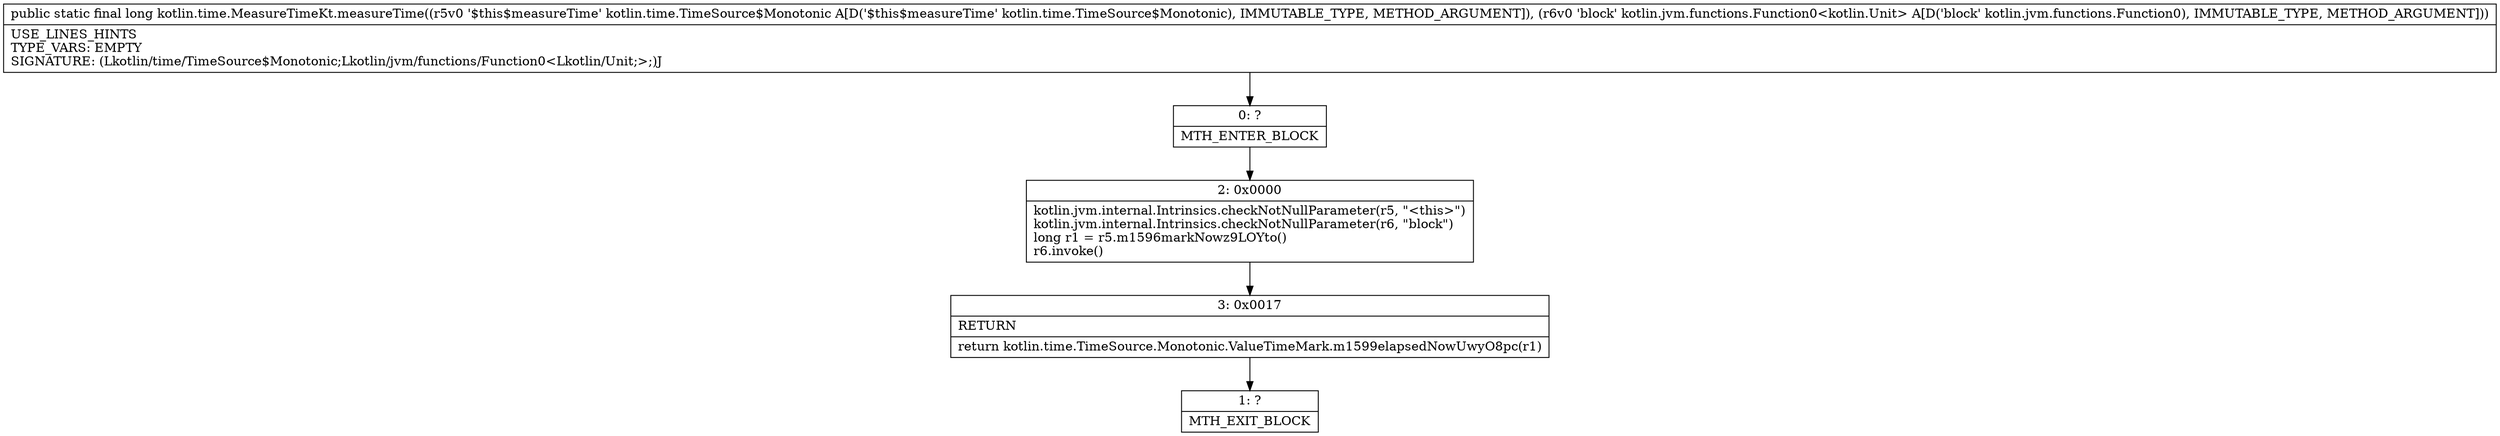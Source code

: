 digraph "CFG forkotlin.time.MeasureTimeKt.measureTime(Lkotlin\/time\/TimeSource$Monotonic;Lkotlin\/jvm\/functions\/Function0;)J" {
Node_0 [shape=record,label="{0\:\ ?|MTH_ENTER_BLOCK\l}"];
Node_2 [shape=record,label="{2\:\ 0x0000|kotlin.jvm.internal.Intrinsics.checkNotNullParameter(r5, \"\<this\>\")\lkotlin.jvm.internal.Intrinsics.checkNotNullParameter(r6, \"block\")\llong r1 = r5.m1596markNowz9LOYto()\lr6.invoke()\l}"];
Node_3 [shape=record,label="{3\:\ 0x0017|RETURN\l|return kotlin.time.TimeSource.Monotonic.ValueTimeMark.m1599elapsedNowUwyO8pc(r1)\l}"];
Node_1 [shape=record,label="{1\:\ ?|MTH_EXIT_BLOCK\l}"];
MethodNode[shape=record,label="{public static final long kotlin.time.MeasureTimeKt.measureTime((r5v0 '$this$measureTime' kotlin.time.TimeSource$Monotonic A[D('$this$measureTime' kotlin.time.TimeSource$Monotonic), IMMUTABLE_TYPE, METHOD_ARGUMENT]), (r6v0 'block' kotlin.jvm.functions.Function0\<kotlin.Unit\> A[D('block' kotlin.jvm.functions.Function0), IMMUTABLE_TYPE, METHOD_ARGUMENT]))  | USE_LINES_HINTS\lTYPE_VARS: EMPTY\lSIGNATURE: (Lkotlin\/time\/TimeSource$Monotonic;Lkotlin\/jvm\/functions\/Function0\<Lkotlin\/Unit;\>;)J\l}"];
MethodNode -> Node_0;Node_0 -> Node_2;
Node_2 -> Node_3;
Node_3 -> Node_1;
}

